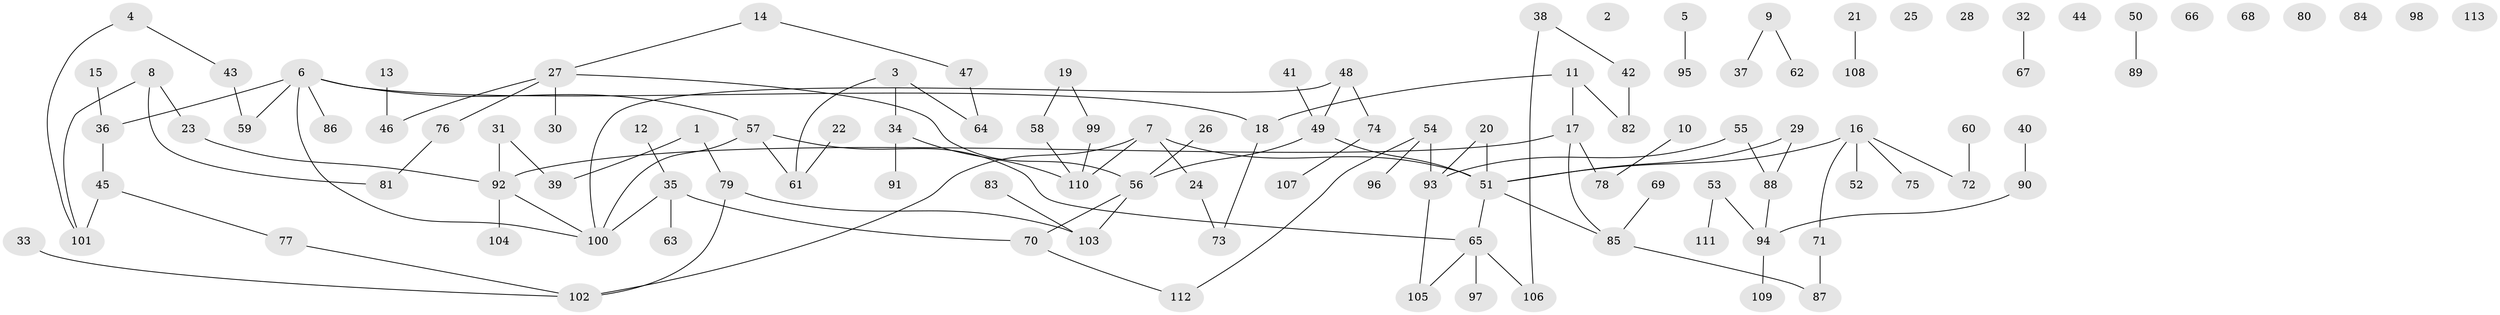// Generated by graph-tools (version 1.1) at 2025/49/03/09/25 03:49:06]
// undirected, 113 vertices, 117 edges
graph export_dot {
graph [start="1"]
  node [color=gray90,style=filled];
  1;
  2;
  3;
  4;
  5;
  6;
  7;
  8;
  9;
  10;
  11;
  12;
  13;
  14;
  15;
  16;
  17;
  18;
  19;
  20;
  21;
  22;
  23;
  24;
  25;
  26;
  27;
  28;
  29;
  30;
  31;
  32;
  33;
  34;
  35;
  36;
  37;
  38;
  39;
  40;
  41;
  42;
  43;
  44;
  45;
  46;
  47;
  48;
  49;
  50;
  51;
  52;
  53;
  54;
  55;
  56;
  57;
  58;
  59;
  60;
  61;
  62;
  63;
  64;
  65;
  66;
  67;
  68;
  69;
  70;
  71;
  72;
  73;
  74;
  75;
  76;
  77;
  78;
  79;
  80;
  81;
  82;
  83;
  84;
  85;
  86;
  87;
  88;
  89;
  90;
  91;
  92;
  93;
  94;
  95;
  96;
  97;
  98;
  99;
  100;
  101;
  102;
  103;
  104;
  105;
  106;
  107;
  108;
  109;
  110;
  111;
  112;
  113;
  1 -- 39;
  1 -- 79;
  3 -- 34;
  3 -- 61;
  3 -- 64;
  4 -- 43;
  4 -- 101;
  5 -- 95;
  6 -- 18;
  6 -- 36;
  6 -- 57;
  6 -- 59;
  6 -- 86;
  6 -- 100;
  7 -- 24;
  7 -- 51;
  7 -- 102;
  7 -- 110;
  8 -- 23;
  8 -- 81;
  8 -- 101;
  9 -- 37;
  9 -- 62;
  10 -- 78;
  11 -- 17;
  11 -- 18;
  11 -- 82;
  12 -- 35;
  13 -- 46;
  14 -- 27;
  14 -- 47;
  15 -- 36;
  16 -- 51;
  16 -- 52;
  16 -- 71;
  16 -- 72;
  16 -- 75;
  17 -- 78;
  17 -- 85;
  17 -- 92;
  18 -- 73;
  19 -- 58;
  19 -- 99;
  20 -- 51;
  20 -- 93;
  21 -- 108;
  22 -- 61;
  23 -- 92;
  24 -- 73;
  26 -- 56;
  27 -- 30;
  27 -- 46;
  27 -- 56;
  27 -- 76;
  29 -- 51;
  29 -- 88;
  31 -- 39;
  31 -- 92;
  32 -- 67;
  33 -- 102;
  34 -- 91;
  34 -- 110;
  35 -- 63;
  35 -- 70;
  35 -- 100;
  36 -- 45;
  38 -- 42;
  38 -- 106;
  40 -- 90;
  41 -- 49;
  42 -- 82;
  43 -- 59;
  45 -- 77;
  45 -- 101;
  47 -- 64;
  48 -- 49;
  48 -- 74;
  48 -- 100;
  49 -- 51;
  49 -- 56;
  50 -- 89;
  51 -- 65;
  51 -- 85;
  53 -- 94;
  53 -- 111;
  54 -- 93;
  54 -- 96;
  54 -- 112;
  55 -- 88;
  55 -- 93;
  56 -- 70;
  56 -- 103;
  57 -- 61;
  57 -- 65;
  57 -- 100;
  58 -- 110;
  60 -- 72;
  65 -- 97;
  65 -- 105;
  65 -- 106;
  69 -- 85;
  70 -- 112;
  71 -- 87;
  74 -- 107;
  76 -- 81;
  77 -- 102;
  79 -- 102;
  79 -- 103;
  83 -- 103;
  85 -- 87;
  88 -- 94;
  90 -- 94;
  92 -- 100;
  92 -- 104;
  93 -- 105;
  94 -- 109;
  99 -- 110;
}
